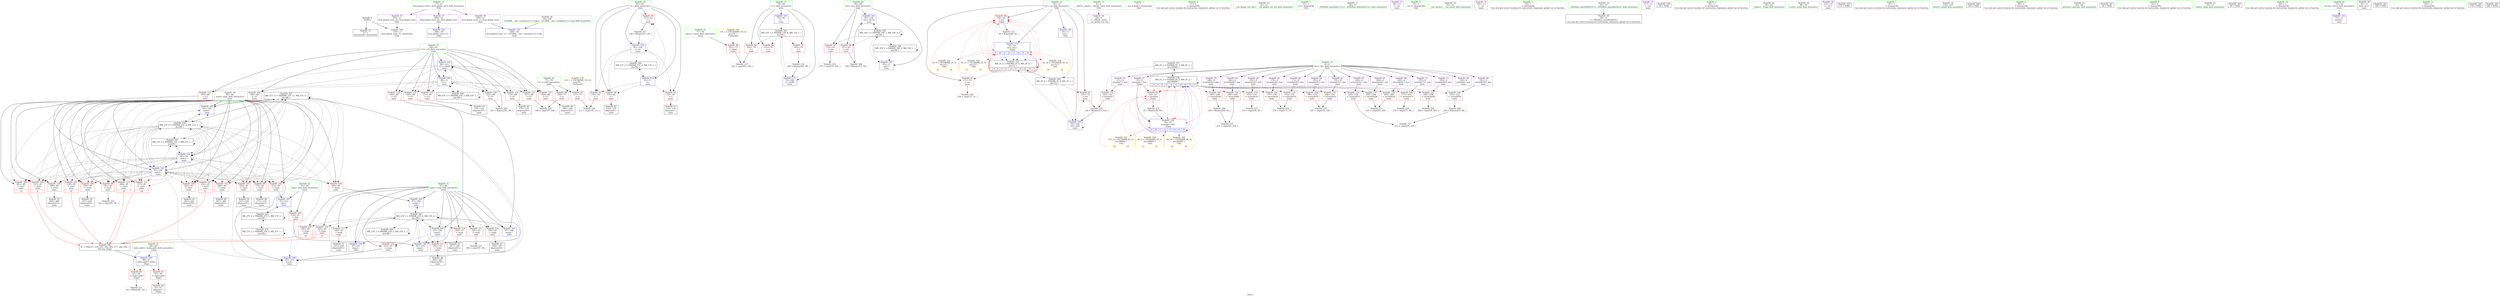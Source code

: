 digraph "SVFG" {
	label="SVFG";

	Node0x5594f64724f0 [shape=record,color=grey,label="{NodeID: 0\nNullPtr}"];
	Node0x5594f64724f0 -> Node0x5594f6486580[style=solid];
	Node0x5594f64724f0 -> Node0x5594f648def0[style=solid];
	Node0x5594f64c2b20 [shape=record,color=black,label="{NodeID: 346\n47 = PHI(237, 239, 253, 263, 265, 277, 280, 282, )\n0th arg _Z2goi }"];
	Node0x5594f64c2b20 -> Node0x5594f648dff0[style=solid];
	Node0x5594f64a6cd0 [shape=record,color=black,label="{NodeID: 263\nMR_15V_3 = PHI(MR_15V_4, MR_15V_2, )\npts\{80 \}\n}"];
	Node0x5594f64a6cd0 -> Node0x5594f6489e50[style=dashed];
	Node0x5594f64a6cd0 -> Node0x5594f6489f20[style=dashed];
	Node0x5594f64a6cd0 -> Node0x5594f6489ff0[style=dashed];
	Node0x5594f64a6cd0 -> Node0x5594f648f1d0[style=dashed];
	Node0x5594f6486d80 [shape=record,color=red,label="{NodeID: 97\n274\<--83\n\<--one\nmain\n}"];
	Node0x5594f6486d80 -> Node0x5594f6493770[style=solid];
	Node0x5594f6470fe0 [shape=record,color=green,label="{NodeID: 14\n10\<--12\ntot\<--tot_field_insensitive\nGlob }"];
	Node0x5594f6470fe0 -> Node0x5594f6489700[style=solid];
	Node0x5594f6470fe0 -> Node0x5594f64897d0[style=solid];
	Node0x5594f6470fe0 -> Node0x5594f64898a0[style=solid];
	Node0x5594f6470fe0 -> Node0x5594f648dbf0[style=solid];
	Node0x5594f6470fe0 -> Node0x5594f648e190[style=solid];
	Node0x5594f6470fe0 -> Node0x5594f648e4d0[style=solid];
	Node0x5594f64878e0 [shape=record,color=red,label="{NodeID: 111\n277\<--85\n\<--maxi\nmain\n|{<s0>14}}"];
	Node0x5594f64878e0:s0 -> Node0x5594f64c2b20[style=solid,color=red];
	Node0x5594f6471900 [shape=record,color=green,label="{NodeID: 28\n81\<--82\ni\<--i_field_insensitive\nmain\n}"];
	Node0x5594f6471900 -> Node0x5594f648a0c0[style=solid];
	Node0x5594f6471900 -> Node0x5594f648a190[style=solid];
	Node0x5594f6471900 -> Node0x5594f648a260[style=solid];
	Node0x5594f6471900 -> Node0x5594f648a330[style=solid];
	Node0x5594f6471900 -> Node0x5594f648e400[style=solid];
	Node0x5594f6471900 -> Node0x5594f648e5a0[style=solid];
	Node0x5594f64926f0 [shape=record,color=grey,label="{NodeID: 208\n158 = Binary(157, 99, )\n}"];
	Node0x5594f64926f0 -> Node0x5594f648e9b0[style=solid];
	Node0x5594f648cbb0 [shape=record,color=red,label="{NodeID: 125\n180\<--89\n\<--i11\nmain\n}"];
	Node0x5594f648cbb0 -> Node0x5594f648eb50[style=solid];
	Node0x5594f6486850 [shape=record,color=black,label="{NodeID: 42\n120\<--119\nidxprom6\<--\nmain\n}"];
	Node0x5594f6493bf0 [shape=record,color=grey,label="{NodeID: 222\n149 = cmp(147, 148, )\n}"];
	Node0x5594f648d710 [shape=record,color=red,label="{NodeID: 139\n229\<--228\n\<--arrayidx52\nmain\n}"];
	Node0x5594f648d710 -> Node0x5594f6493470[style=solid];
	Node0x5594f6488350 [shape=record,color=purple,label="{NodeID: 56\n28\<--4\n\<--_ZStL8__ioinit\n__cxx_global_var_init\n}"];
	Node0x5594f648e330 [shape=record,color=blue,label="{NodeID: 153\n79\<--99\nt\<--\nmain\n}"];
	Node0x5594f648e330 -> Node0x5594f64a6cd0[style=dashed];
	Node0x5594f6488eb0 [shape=record,color=purple,label="{NodeID: 70\n248\<--8\narrayidx62\<--hav\nmain\n}"];
	Node0x5594f6488eb0 -> Node0x5594f648d980[style=solid];
	Node0x5594f648ee90 [shape=record,color=blue,label="{NodeID: 167\n91\<--212\ntmp\<--\nmain\n}"];
	Node0x5594f648ee90 -> Node0x5594f648cfc0[style=dashed];
	Node0x5594f648ee90 -> Node0x5594f64a04d0[style=dashed];
	Node0x5594f6489a40 [shape=record,color=red,label="{NodeID: 84\n61\<--48\n\<--index.addr\n_Z2goi\n}"];
	Node0x5594f6489a40 -> Node0x5594f6492b70[style=solid];
	Node0x5594f6470290 [shape=record,color=green,label="{NodeID: 1\n7\<--1\n__dso_handle\<--dummyObj\nGlob }"];
	Node0x5594f64a71d0 [shape=record,color=black,label="{NodeID: 264\nMR_2V_2 = PHI(MR_2V_5, MR_2V_1, )\npts\{12 \}\n}"];
	Node0x5594f64a71d0 -> Node0x5594f64897d0[style=dashed];
	Node0x5594f64a71d0 -> Node0x5594f648e4d0[style=dashed];
	Node0x5594f64a71d0 -> Node0x5594f649cdd0[style=dashed];
	Node0x5594f6486e50 [shape=record,color=red,label="{NodeID: 98\n161\<--85\n\<--maxi\nmain\n}"];
	Node0x5594f6486e50 -> Node0x5594f64932f0[style=solid];
	Node0x5594f6470010 [shape=record,color=green,label="{NodeID: 15\n17\<--21\nllvm.global_ctors\<--llvm.global_ctors_field_insensitive\nGlob }"];
	Node0x5594f6470010 -> Node0x5594f6489460[style=solid];
	Node0x5594f6470010 -> Node0x5594f6489530[style=solid];
	Node0x5594f6470010 -> Node0x5594f6489600[style=solid];
	Node0x5594f64ab9d0 [shape=record,color=yellow,style=double,label="{NodeID: 278\n11V_1 = ENCHI(MR_11V_0)\npts\{76 \}\nFun[main]}"];
	Node0x5594f64ab9d0 -> Node0x5594f6489be0[style=dashed];
	Node0x5594f64879b0 [shape=record,color=red,label="{NodeID: 112\n280\<--85\n\<--maxi\nmain\n|{<s0>15}}"];
	Node0x5594f64879b0:s0 -> Node0x5594f64c2b20[style=solid,color=red];
	Node0x5594f64719d0 [shape=record,color=green,label="{NodeID: 29\n83\<--84\none\<--one_field_insensitive\nmain\n}"];
	Node0x5594f64719d0 -> Node0x5594f6486cb0[style=solid];
	Node0x5594f64719d0 -> Node0x5594f6486d80[style=solid];
	Node0x5594f64719d0 -> Node0x5594f648e670[style=solid];
	Node0x5594f64719d0 -> Node0x5594f648e9b0[style=solid];
	Node0x5594f6492870 [shape=record,color=grey,label="{NodeID: 209\n250 = Binary(249, 99, )\n}"];
	Node0x5594f6492870 -> Node0x5594f6494070[style=solid];
	Node0x5594f648cc80 [shape=record,color=red,label="{NodeID: 126\n185\<--89\n\<--i11\nmain\n}"];
	Node0x5594f648cc80 -> Node0x5594f648ecf0[style=solid];
	Node0x5594f64868e0 [shape=record,color=black,label="{NodeID: 43\n152\<--151\nidxprom15\<--\nmain\n}"];
	Node0x5594f6493d70 [shape=record,color=grey,label="{NodeID: 223\n155 = cmp(154, 99, )\n}"];
	Node0x5594f648d7e0 [shape=record,color=red,label="{NodeID: 140\n233\<--232\n\<--arrayidx54\nmain\n}"];
	Node0x5594f648d7e0 -> Node0x5594f64923f0[style=solid];
	Node0x5594f6488420 [shape=record,color=purple,label="{NodeID: 57\n53\<--8\narrayidx\<--hav\n_Z2goi\n}"];
	Node0x5594f6488420 -> Node0x5594f6489b10[style=solid];
	Node0x5594f6488420 -> Node0x5594f648e0c0[style=solid];
	Node0x5594f648e400 [shape=record,color=blue,label="{NodeID: 154\n81\<--11\ni\<--\nmain\n}"];
	Node0x5594f648e400 -> Node0x5594f648a0c0[style=dashed];
	Node0x5594f648e400 -> Node0x5594f648a190[style=dashed];
	Node0x5594f648e400 -> Node0x5594f648a260[style=dashed];
	Node0x5594f648e400 -> Node0x5594f648a330[style=dashed];
	Node0x5594f648e400 -> Node0x5594f648e5a0[style=dashed];
	Node0x5594f648e400 -> Node0x5594f64a76d0[style=dashed];
	Node0x5594f6488f80 [shape=record,color=purple,label="{NodeID: 71\n258\<--8\narrayidx68\<--hav\nmain\n}"];
	Node0x5594f6488f80 -> Node0x5594f648da50[style=solid];
	Node0x5594f64a40d0 [shape=record,color=yellow,style=double,label="{NodeID: 334\n2V_16 = CSCHI(MR_2V_5)\npts\{12 \}\nCS[]|{<s0>16|<s1>16}}"];
	Node0x5594f64a40d0:s0 -> Node0x5594f6489700[style=dashed,color=red];
	Node0x5594f64a40d0:s1 -> Node0x5594f648e190[style=dashed,color=red];
	Node0x5594f648ef60 [shape=record,color=blue,label="{NodeID: 168\n85\<--214\nmaxi\<--\nmain\n}"];
	Node0x5594f648ef60 -> Node0x5594f64a18d0[style=dashed];
	Node0x5594f6489b10 [shape=record,color=red,label="{NodeID: 85\n54\<--53\n\<--arrayidx\n_Z2goi\n}"];
	Node0x5594f6489b10 -> Node0x5594f6492cf0[style=solid];
	Node0x5594f646f000 [shape=record,color=green,label="{NodeID: 2\n11\<--1\n\<--dummyObj\nCan only get source location for instruction, argument, global var or function.}"];
	Node0x5594f64a76d0 [shape=record,color=black,label="{NodeID: 265\nMR_17V_2 = PHI(MR_17V_4, MR_17V_1, )\npts\{82 \}\n}"];
	Node0x5594f64a76d0 -> Node0x5594f648e400[style=dashed];
	Node0x5594f6486f20 [shape=record,color=red,label="{NodeID: 99\n170\<--85\n\<--maxi\nmain\n}"];
	Node0x5594f6486f20 -> Node0x5594f6486970[style=solid];
	Node0x5594f64700e0 [shape=record,color=green,label="{NodeID: 16\n22\<--23\n__cxx_global_var_init\<--__cxx_global_var_init_field_insensitive\n}"];
	Node0x5594f64abab0 [shape=record,color=yellow,style=double,label="{NodeID: 279\n13V_1 = ENCHI(MR_13V_0)\npts\{78 \}\nFun[main]}"];
	Node0x5594f64abab0 -> Node0x5594f6489cb0[style=dashed];
	Node0x5594f64abab0 -> Node0x5594f6489d80[style=dashed];
	Node0x5594f6487a80 [shape=record,color=red,label="{NodeID: 113\n167\<--87\n\<--maxj\nmain\n}"];
	Node0x5594f6487a80 -> Node0x5594f6493170[style=solid];
	Node0x5594f6471aa0 [shape=record,color=green,label="{NodeID: 30\n85\<--86\nmaxi\<--maxi_field_insensitive\nmain\n}"];
	Node0x5594f6471aa0 -> Node0x5594f6486e50[style=solid];
	Node0x5594f6471aa0 -> Node0x5594f6486f20[style=solid];
	Node0x5594f6471aa0 -> Node0x5594f6486ff0[style=solid];
	Node0x5594f6471aa0 -> Node0x5594f64870c0[style=solid];
	Node0x5594f6471aa0 -> Node0x5594f6487190[style=solid];
	Node0x5594f6471aa0 -> Node0x5594f6487260[style=solid];
	Node0x5594f6471aa0 -> Node0x5594f6487330[style=solid];
	Node0x5594f6471aa0 -> Node0x5594f6487400[style=solid];
	Node0x5594f6471aa0 -> Node0x5594f64874d0[style=solid];
	Node0x5594f6471aa0 -> Node0x5594f64875a0[style=solid];
	Node0x5594f6471aa0 -> Node0x5594f6487670[style=solid];
	Node0x5594f6471aa0 -> Node0x5594f6487740[style=solid];
	Node0x5594f6471aa0 -> Node0x5594f6487810[style=solid];
	Node0x5594f6471aa0 -> Node0x5594f64878e0[style=solid];
	Node0x5594f6471aa0 -> Node0x5594f64879b0[style=solid];
	Node0x5594f6471aa0 -> Node0x5594f648e740[style=solid];
	Node0x5594f6471aa0 -> Node0x5594f648ea80[style=solid];
	Node0x5594f6471aa0 -> Node0x5594f648ecf0[style=solid];
	Node0x5594f6471aa0 -> Node0x5594f648ef60[style=solid];
	Node0x5594f64929f0 [shape=record,color=grey,label="{NodeID: 210\n124 = Binary(123, 122, )\n}"];
	Node0x5594f64929f0 -> Node0x5594f648e4d0[style=solid];
	Node0x5594f648cd50 [shape=record,color=red,label="{NodeID: 127\n189\<--89\n\<--i11\nmain\n}"];
	Node0x5594f648cd50 -> Node0x5594f6486b10[style=solid];
	Node0x5594f6486970 [shape=record,color=black,label="{NodeID: 44\n171\<--170\nidxprom23\<--\nmain\n}"];
	Node0x5594f6493ef0 [shape=record,color=grey,label="{NodeID: 224\n178 = cmp(173, 177, )\n}"];
	Node0x5594f648d8b0 [shape=record,color=red,label="{NodeID: 141\n245\<--244\n\<--arrayidx60\nmain\n}"];
	Node0x5594f648d8b0 -> Node0x5594f6494070[style=solid];
	Node0x5594f64884f0 [shape=record,color=purple,label="{NodeID: 58\n116\<--8\narrayidx\<--hav\nmain\n}"];
	Node0x5594f649ebd0 [shape=record,color=black,label="{NodeID: 238\nMR_6V_3 = PHI(MR_6V_6, MR_6V_2, )\npts\{90000 \}\n|{|<s15>9|<s16>9|<s17>11|<s18>11|<s19>12|<s20>12|<s21>14|<s22>14|<s23>15|<s24>15}}"];
	Node0x5594f649ebd0 -> Node0x5594f648d160[style=dashed];
	Node0x5594f649ebd0 -> Node0x5594f648d230[style=dashed];
	Node0x5594f649ebd0 -> Node0x5594f648d300[style=dashed];
	Node0x5594f649ebd0 -> Node0x5594f648d3d0[style=dashed];
	Node0x5594f649ebd0 -> Node0x5594f648d4a0[style=dashed];
	Node0x5594f649ebd0 -> Node0x5594f648d570[style=dashed];
	Node0x5594f649ebd0 -> Node0x5594f648d640[style=dashed];
	Node0x5594f649ebd0 -> Node0x5594f648d710[style=dashed];
	Node0x5594f649ebd0 -> Node0x5594f648d7e0[style=dashed];
	Node0x5594f649ebd0 -> Node0x5594f648d8b0[style=dashed];
	Node0x5594f649ebd0 -> Node0x5594f648d980[style=dashed];
	Node0x5594f649ebd0 -> Node0x5594f648da50[style=dashed];
	Node0x5594f649ebd0 -> Node0x5594f648db20[style=dashed];
	Node0x5594f649ebd0 -> Node0x5594f649ebd0[style=dashed];
	Node0x5594f649ebd0 -> Node0x5594f64a94d0[style=dashed];
	Node0x5594f649ebd0:s15 -> Node0x5594f6489b10[style=dashed,color=red];
	Node0x5594f649ebd0:s16 -> Node0x5594f648e0c0[style=dashed,color=red];
	Node0x5594f649ebd0:s17 -> Node0x5594f6489b10[style=dashed,color=red];
	Node0x5594f649ebd0:s18 -> Node0x5594f648e0c0[style=dashed,color=red];
	Node0x5594f649ebd0:s19 -> Node0x5594f6489b10[style=dashed,color=red];
	Node0x5594f649ebd0:s20 -> Node0x5594f648e0c0[style=dashed,color=red];
	Node0x5594f649ebd0:s21 -> Node0x5594f6489b10[style=dashed,color=red];
	Node0x5594f649ebd0:s22 -> Node0x5594f648e0c0[style=dashed,color=red];
	Node0x5594f649ebd0:s23 -> Node0x5594f6489b10[style=dashed,color=red];
	Node0x5594f649ebd0:s24 -> Node0x5594f648e0c0[style=dashed,color=red];
	Node0x5594f648e4d0 [shape=record,color=blue,label="{NodeID: 155\n10\<--124\ntot\<--add\nmain\n}"];
	Node0x5594f648e4d0 -> Node0x5594f64897d0[style=dashed];
	Node0x5594f648e4d0 -> Node0x5594f648e4d0[style=dashed];
	Node0x5594f648e4d0 -> Node0x5594f649cdd0[style=dashed];
	Node0x5594f6489050 [shape=record,color=purple,label="{NodeID: 72\n270\<--8\narrayidx73\<--hav\nmain\n}"];
	Node0x5594f6489050 -> Node0x5594f648db20[style=solid];
	Node0x5594f64a4230 [shape=record,color=yellow,style=double,label="{NodeID: 335\n6V_14 = CSCHI(MR_6V_3)\npts\{90000 \}\nCS[]|{<s0>16|<s1>16}}"];
	Node0x5594f64a4230:s0 -> Node0x5594f6489b10[style=dashed,color=red];
	Node0x5594f64a4230:s1 -> Node0x5594f648e0c0[style=dashed,color=red];
	Node0x5594f648f030 [shape=record,color=blue,label="{NodeID: 169\n87\<--216\nmaxj\<--\nmain\n}"];
	Node0x5594f648f030 -> Node0x5594f649fad0[style=dashed];
	Node0x5594f6489be0 [shape=record,color=red,label="{NodeID: 86\n102\<--75\n\<--times\nmain\n}"];
	Node0x5594f6489be0 -> Node0x5594f6494370[style=solid];
	Node0x5594f646f950 [shape=record,color=green,label="{NodeID: 3\n13\<--1\n.str\<--dummyObj\nGlob }"];
	Node0x5594f64a7bd0 [shape=record,color=black,label="{NodeID: 266\nMR_19V_2 = PHI(MR_19V_3, MR_19V_1, )\npts\{84 \}\n}"];
	Node0x5594f64a7bd0 -> Node0x5594f648e670[style=dashed];
	Node0x5594f64a7bd0 -> Node0x5594f64a7bd0[style=dashed];
	Node0x5594f6486ff0 [shape=record,color=red,label="{NodeID: 100\n183\<--85\n\<--maxi\nmain\n}"];
	Node0x5594f6486ff0 -> Node0x5594f648ec20[style=solid];
	Node0x5594f64711d0 [shape=record,color=green,label="{NodeID: 17\n26\<--27\n_ZNSt8ios_base4InitC1Ev\<--_ZNSt8ios_base4InitC1Ev_field_insensitive\n}"];
	Node0x5594f6487b50 [shape=record,color=red,label="{NodeID: 114\n193\<--87\n\<--maxj\nmain\n}"];
	Node0x5594f6487b50 -> Node0x5594f6486be0[style=solid];
	Node0x5594f6471b70 [shape=record,color=green,label="{NodeID: 31\n87\<--88\nmaxj\<--maxj_field_insensitive\nmain\n}"];
	Node0x5594f6471b70 -> Node0x5594f6487a80[style=solid];
	Node0x5594f6471b70 -> Node0x5594f6487b50[style=solid];
	Node0x5594f6471b70 -> Node0x5594f6487c20[style=solid];
	Node0x5594f6471b70 -> Node0x5594f648c460[style=solid];
	Node0x5594f6471b70 -> Node0x5594f648c530[style=solid];
	Node0x5594f6471b70 -> Node0x5594f648c600[style=solid];
	Node0x5594f6471b70 -> Node0x5594f648c6d0[style=solid];
	Node0x5594f6471b70 -> Node0x5594f648c7a0[style=solid];
	Node0x5594f6471b70 -> Node0x5594f648e810[style=solid];
	Node0x5594f6471b70 -> Node0x5594f648eb50[style=solid];
	Node0x5594f6471b70 -> Node0x5594f648ec20[style=solid];
	Node0x5594f6471b70 -> Node0x5594f648edc0[style=solid];
	Node0x5594f6471b70 -> Node0x5594f648f030[style=solid];
	Node0x5594f6492b70 [shape=record,color=grey,label="{NodeID: 211\n62 = Binary(61, 63, )\n}"];
	Node0x5594f648ce20 [shape=record,color=red,label="{NodeID: 128\n199\<--89\n\<--i11\nmain\n}"];
	Node0x5594f648ce20 -> Node0x5594f648edc0[style=solid];
	Node0x5594f6486a40 [shape=record,color=black,label="{NodeID: 45\n175\<--174\nidxprom25\<--\nmain\n}"];
	Node0x5594f6494070 [shape=record,color=grey,label="{NodeID: 225\n251 = cmp(245, 250, )\n}"];
	Node0x5594f648d980 [shape=record,color=red,label="{NodeID: 142\n249\<--248\n\<--arrayidx62\nmain\n}"];
	Node0x5594f648d980 -> Node0x5594f6492870[style=solid];
	Node0x5594f64885c0 [shape=record,color=purple,label="{NodeID: 59\n121\<--8\narrayidx7\<--hav\nmain\n}"];
	Node0x5594f64885c0 -> Node0x5594f648d090[style=solid];
	Node0x5594f64aee50 [shape=record,color=yellow,style=double,label="{NodeID: 322\n2V_6 = CSCHI(MR_2V_5)\npts\{12 \}\nCS[]|{<s0>10|<s1>10}}"];
	Node0x5594f64aee50:s0 -> Node0x5594f6489700[style=dashed,color=red];
	Node0x5594f64aee50:s1 -> Node0x5594f648e190[style=dashed,color=red];
	Node0x5594f649f0d0 [shape=record,color=black,label="{NodeID: 239\nMR_19V_5 = PHI(MR_19V_7, MR_19V_4, )\npts\{84 \}\n}"];
	Node0x5594f649f0d0 -> Node0x5594f6486cb0[style=dashed];
	Node0x5594f649f0d0 -> Node0x5594f6486d80[style=dashed];
	Node0x5594f649f0d0 -> Node0x5594f648e670[style=dashed];
	Node0x5594f649f0d0 -> Node0x5594f648e9b0[style=dashed];
	Node0x5594f649f0d0 -> Node0x5594f649f0d0[style=dashed];
	Node0x5594f649f0d0 -> Node0x5594f64a7bd0[style=dashed];
	Node0x5594f648e5a0 [shape=record,color=blue,label="{NodeID: 156\n81\<--128\ni\<--inc\nmain\n}"];
	Node0x5594f648e5a0 -> Node0x5594f648a0c0[style=dashed];
	Node0x5594f648e5a0 -> Node0x5594f648a190[style=dashed];
	Node0x5594f648e5a0 -> Node0x5594f648a260[style=dashed];
	Node0x5594f648e5a0 -> Node0x5594f648a330[style=dashed];
	Node0x5594f648e5a0 -> Node0x5594f648e5a0[style=dashed];
	Node0x5594f648e5a0 -> Node0x5594f64a76d0[style=dashed];
	Node0x5594f6489120 [shape=record,color=purple,label="{NodeID: 73\n94\<--13\n\<--.str\nmain\n}"];
	Node0x5594f648f100 [shape=record,color=blue,label="{NodeID: 170\n89\<--223\ni11\<--inc49\nmain\n}"];
	Node0x5594f648f100 -> Node0x5594f648c870[style=dashed];
	Node0x5594f648f100 -> Node0x5594f648c940[style=dashed];
	Node0x5594f648f100 -> Node0x5594f648ca10[style=dashed];
	Node0x5594f648f100 -> Node0x5594f648cae0[style=dashed];
	Node0x5594f648f100 -> Node0x5594f648cbb0[style=dashed];
	Node0x5594f648f100 -> Node0x5594f648cc80[style=dashed];
	Node0x5594f648f100 -> Node0x5594f648cd50[style=dashed];
	Node0x5594f648f100 -> Node0x5594f648ce20[style=dashed];
	Node0x5594f648f100 -> Node0x5594f648cef0[style=dashed];
	Node0x5594f648f100 -> Node0x5594f648e8e0[style=dashed];
	Node0x5594f648f100 -> Node0x5594f648f100[style=dashed];
	Node0x5594f648f100 -> Node0x5594f64a8ad0[style=dashed];
	Node0x5594f6489cb0 [shape=record,color=red,label="{NodeID: 87\n111\<--77\n\<--n\nmain\n}"];
	Node0x5594f6489cb0 -> Node0x5594f64941f0[style=solid];
	Node0x5594f64705d0 [shape=record,color=green,label="{NodeID: 4\n15\<--1\n.str.1\<--dummyObj\nGlob }"];
	Node0x5594f64a80d0 [shape=record,color=black,label="{NodeID: 267\nMR_21V_2 = PHI(MR_21V_3, MR_21V_1, )\npts\{86 \}\n}"];
	Node0x5594f64a80d0 -> Node0x5594f648e740[style=dashed];
	Node0x5594f64a80d0 -> Node0x5594f64a80d0[style=dashed];
	Node0x5594f64870c0 [shape=record,color=red,label="{NodeID: 101\n206\<--85\n\<--maxi\nmain\n}"];
	Node0x5594f64870c0 -> Node0x5594f6487da0[style=solid];
	Node0x5594f64712a0 [shape=record,color=green,label="{NodeID: 18\n32\<--33\n__cxa_atexit\<--__cxa_atexit_field_insensitive\n}"];
	Node0x5594f6487c20 [shape=record,color=red,label="{NodeID: 115\n202\<--87\n\<--maxj\nmain\n}"];
	Node0x5594f6487c20 -> Node0x5594f6487cd0[style=solid];
	Node0x5594f6471c40 [shape=record,color=green,label="{NodeID: 32\n89\<--90\ni11\<--i11_field_insensitive\nmain\n}"];
	Node0x5594f6471c40 -> Node0x5594f648c870[style=solid];
	Node0x5594f6471c40 -> Node0x5594f648c940[style=solid];
	Node0x5594f6471c40 -> Node0x5594f648ca10[style=solid];
	Node0x5594f6471c40 -> Node0x5594f648cae0[style=solid];
	Node0x5594f6471c40 -> Node0x5594f648cbb0[style=solid];
	Node0x5594f6471c40 -> Node0x5594f648cc80[style=solid];
	Node0x5594f6471c40 -> Node0x5594f648cd50[style=solid];
	Node0x5594f6471c40 -> Node0x5594f648ce20[style=solid];
	Node0x5594f6471c40 -> Node0x5594f648cef0[style=solid];
	Node0x5594f6471c40 -> Node0x5594f648e8e0[style=solid];
	Node0x5594f6471c40 -> Node0x5594f648f100[style=solid];
	Node0x5594f6492cf0 [shape=record,color=grey,label="{NodeID: 212\n55 = Binary(54, 56, )\n}"];
	Node0x5594f6492cf0 -> Node0x5594f648e0c0[style=solid];
	Node0x5594f648cef0 [shape=record,color=red,label="{NodeID: 129\n222\<--89\n\<--i11\nmain\n}"];
	Node0x5594f648cef0 -> Node0x5594f64922b0[style=solid];
	Node0x5594f6486b10 [shape=record,color=black,label="{NodeID: 46\n190\<--189\nidxprom32\<--\nmain\n}"];
	Node0x5594f64941f0 [shape=record,color=grey,label="{NodeID: 226\n112 = cmp(110, 111, )\n}"];
	Node0x5594f648da50 [shape=record,color=red,label="{NodeID: 143\n259\<--258\n\<--arrayidx68\nmain\n}"];
	Node0x5594f648da50 -> Node0x5594f64944f0[style=solid];
	Node0x5594f6488690 [shape=record,color=purple,label="{NodeID: 60\n153\<--8\narrayidx16\<--hav\nmain\n}"];
	Node0x5594f6488690 -> Node0x5594f648d160[style=solid];
	Node0x5594f64aefb0 [shape=record,color=yellow,style=double,label="{NodeID: 323\n6V_4 = CSCHI(MR_6V_3)\npts\{90000 \}\nCS[]|{<s0>10|<s1>10}}"];
	Node0x5594f64aefb0:s0 -> Node0x5594f6489b10[style=dashed,color=red];
	Node0x5594f64aefb0:s1 -> Node0x5594f648e0c0[style=dashed,color=red];
	Node0x5594f648e670 [shape=record,color=blue,label="{NodeID: 157\n83\<--11\none\<--\nmain\n}"];
	Node0x5594f648e670 -> Node0x5594f649f0d0[style=dashed];
	Node0x5594f64891f0 [shape=record,color=purple,label="{NodeID: 74\n105\<--13\n\<--.str\nmain\n}"];
	Node0x5594f648f1d0 [shape=record,color=blue,label="{NodeID: 171\n79\<--294\nt\<--inc86\nmain\n}"];
	Node0x5594f648f1d0 -> Node0x5594f64a6cd0[style=dashed];
	Node0x5594f6489d80 [shape=record,color=red,label="{NodeID: 88\n148\<--77\n\<--n\nmain\n}"];
	Node0x5594f6489d80 -> Node0x5594f6493bf0[style=solid];
	Node0x5594f6470430 [shape=record,color=green,label="{NodeID: 5\n18\<--1\n\<--dummyObj\nCan only get source location for instruction, argument, global var or function.}"];
	Node0x5594f64a85d0 [shape=record,color=black,label="{NodeID: 268\nMR_23V_2 = PHI(MR_23V_3, MR_23V_1, )\npts\{88 \}\n}"];
	Node0x5594f64a85d0 -> Node0x5594f648e810[style=dashed];
	Node0x5594f64a85d0 -> Node0x5594f64a85d0[style=dashed];
	Node0x5594f6487190 [shape=record,color=red,label="{NodeID: 102\n212\<--85\n\<--maxi\nmain\n}"];
	Node0x5594f6487190 -> Node0x5594f648ee90[style=solid];
	Node0x5594f6471370 [shape=record,color=green,label="{NodeID: 19\n31\<--37\n_ZNSt8ios_base4InitD1Ev\<--_ZNSt8ios_base4InitD1Ev_field_insensitive\n}"];
	Node0x5594f6471370 -> Node0x5594f64866a0[style=solid];
	Node0x5594f648c460 [shape=record,color=red,label="{NodeID: 116\n214\<--87\n\<--maxj\nmain\n}"];
	Node0x5594f648c460 -> Node0x5594f648ef60[style=solid];
	Node0x5594f6471d10 [shape=record,color=green,label="{NodeID: 33\n91\<--92\ntmp\<--tmp_field_insensitive\nmain\n}"];
	Node0x5594f6471d10 -> Node0x5594f648cfc0[style=solid];
	Node0x5594f6471d10 -> Node0x5594f648ee90[style=solid];
	Node0x5594f6492e70 [shape=record,color=grey,label="{NodeID: 213\n59 = Binary(58, 56, )\n}"];
	Node0x5594f6492e70 -> Node0x5594f648e190[style=solid];
	Node0x5594f648cfc0 [shape=record,color=red,label="{NodeID: 130\n216\<--91\n\<--tmp\nmain\n}"];
	Node0x5594f648cfc0 -> Node0x5594f648f030[style=solid];
	Node0x5594f6486be0 [shape=record,color=black,label="{NodeID: 47\n194\<--193\nidxprom34\<--\nmain\n}"];
	Node0x5594f6494370 [shape=record,color=grey,label="{NodeID: 227\n103 = cmp(101, 102, )\n}"];
	Node0x5594f648db20 [shape=record,color=red,label="{NodeID: 144\n271\<--270\n\<--arrayidx73\nmain\n}"];
	Node0x5594f648db20 -> Node0x5594f64938f0[style=solid];
	Node0x5594f6488760 [shape=record,color=purple,label="{NodeID: 61\n172\<--8\narrayidx24\<--hav\nmain\n}"];
	Node0x5594f6488760 -> Node0x5594f648d230[style=solid];
	Node0x5594f649fad0 [shape=record,color=black,label="{NodeID: 241\nMR_23V_5 = PHI(MR_23V_6, MR_23V_4, )\npts\{88 \}\n}"];
	Node0x5594f649fad0 -> Node0x5594f6487a80[style=dashed];
	Node0x5594f649fad0 -> Node0x5594f6487b50[style=dashed];
	Node0x5594f649fad0 -> Node0x5594f6487c20[style=dashed];
	Node0x5594f649fad0 -> Node0x5594f648c460[style=dashed];
	Node0x5594f649fad0 -> Node0x5594f648c530[style=dashed];
	Node0x5594f649fad0 -> Node0x5594f648c600[style=dashed];
	Node0x5594f649fad0 -> Node0x5594f648c6d0[style=dashed];
	Node0x5594f649fad0 -> Node0x5594f648c7a0[style=dashed];
	Node0x5594f649fad0 -> Node0x5594f648e810[style=dashed];
	Node0x5594f649fad0 -> Node0x5594f648eb50[style=dashed];
	Node0x5594f649fad0 -> Node0x5594f648ec20[style=dashed];
	Node0x5594f649fad0 -> Node0x5594f648edc0[style=dashed];
	Node0x5594f649fad0 -> Node0x5594f648f030[style=dashed];
	Node0x5594f649fad0 -> Node0x5594f649fad0[style=dashed];
	Node0x5594f649fad0 -> Node0x5594f64a85d0[style=dashed];
	Node0x5594f648e740 [shape=record,color=blue,label="{NodeID: 158\n85\<--56\nmaxi\<--\nmain\n}"];
	Node0x5594f648e740 -> Node0x5594f6486e50[style=dashed];
	Node0x5594f648e740 -> Node0x5594f6486f20[style=dashed];
	Node0x5594f648e740 -> Node0x5594f6486ff0[style=dashed];
	Node0x5594f648e740 -> Node0x5594f64870c0[style=dashed];
	Node0x5594f648e740 -> Node0x5594f6487190[style=dashed];
	Node0x5594f648e740 -> Node0x5594f6487260[style=dashed];
	Node0x5594f648e740 -> Node0x5594f6487330[style=dashed];
	Node0x5594f648e740 -> Node0x5594f6487400[style=dashed];
	Node0x5594f648e740 -> Node0x5594f64874d0[style=dashed];
	Node0x5594f648e740 -> Node0x5594f64875a0[style=dashed];
	Node0x5594f648e740 -> Node0x5594f6487670[style=dashed];
	Node0x5594f648e740 -> Node0x5594f6487740[style=dashed];
	Node0x5594f648e740 -> Node0x5594f6487810[style=dashed];
	Node0x5594f648e740 -> Node0x5594f64878e0[style=dashed];
	Node0x5594f648e740 -> Node0x5594f64879b0[style=dashed];
	Node0x5594f648e740 -> Node0x5594f648e740[style=dashed];
	Node0x5594f648e740 -> Node0x5594f648ea80[style=dashed];
	Node0x5594f648e740 -> Node0x5594f648ecf0[style=dashed];
	Node0x5594f648e740 -> Node0x5594f648ef60[style=dashed];
	Node0x5594f648e740 -> Node0x5594f649c3d0[style=dashed];
	Node0x5594f648e740 -> Node0x5594f64a18d0[style=dashed];
	Node0x5594f648e740 -> Node0x5594f64a80d0[style=dashed];
	Node0x5594f64892c0 [shape=record,color=purple,label="{NodeID: 75\n117\<--13\n\<--.str\nmain\n}"];
	Node0x5594f6201d10 [shape=record,color=black,label="{NodeID: 338\n29 = PHI()\n}"];
	Node0x5594f6489e50 [shape=record,color=red,label="{NodeID: 89\n101\<--79\n\<--t\nmain\n}"];
	Node0x5594f6489e50 -> Node0x5594f6494370[style=solid];
	Node0x5594f646fec0 [shape=record,color=green,label="{NodeID: 6\n56\<--1\n\<--dummyObj\nCan only get source location for instruction, argument, global var or function.}"];
	Node0x5594f64a8ad0 [shape=record,color=black,label="{NodeID: 269\nMR_25V_2 = PHI(MR_25V_3, MR_25V_1, )\npts\{90 \}\n}"];
	Node0x5594f64a8ad0 -> Node0x5594f648e8e0[style=dashed];
	Node0x5594f64a8ad0 -> Node0x5594f64a8ad0[style=dashed];
	Node0x5594f6487260 [shape=record,color=red,label="{NodeID: 103\n226\<--85\n\<--maxi\nmain\n}"];
	Node0x5594f6487260 -> Node0x5594f6487e70[style=solid];
	Node0x5594f646fa70 [shape=record,color=green,label="{NodeID: 20\n44\<--45\n_Z2goi\<--_Z2goi_field_insensitive\n}"];
	Node0x5594f648c530 [shape=record,color=red,label="{NodeID: 117\n230\<--87\n\<--maxj\nmain\n}"];
	Node0x5594f648c530 -> Node0x5594f6487f40[style=solid];
	Node0x5594f6471de0 [shape=record,color=green,label="{NodeID: 34\n96\<--97\nscanf\<--scanf_field_insensitive\n}"];
	Node0x5594f6492ff0 [shape=record,color=grey,label="{NodeID: 214\n294 = Binary(293, 99, )\n}"];
	Node0x5594f6492ff0 -> Node0x5594f648f1d0[style=solid];
	Node0x5594f648d090 [shape=record,color=red,label="{NodeID: 131\n122\<--121\n\<--arrayidx7\nmain\n}"];
	Node0x5594f648d090 -> Node0x5594f64929f0[style=solid];
	Node0x5594f6487cd0 [shape=record,color=black,label="{NodeID: 48\n203\<--202\nidxprom39\<--\nmain\n}"];
	Node0x5594f64944f0 [shape=record,color=grey,label="{NodeID: 228\n260 = cmp(259, 261, )\n}"];
	Node0x5594f648dbf0 [shape=record,color=blue,label="{NodeID: 145\n10\<--11\ntot\<--\nGlob }"];
	Node0x5594f648dbf0 -> Node0x5594f64a71d0[style=dashed];
	Node0x5594f6488830 [shape=record,color=purple,label="{NodeID: 62\n176\<--8\narrayidx26\<--hav\nmain\n}"];
	Node0x5594f6488830 -> Node0x5594f648d300[style=solid];
	Node0x5594f648e810 [shape=record,color=blue,label="{NodeID: 159\n87\<--56\nmaxj\<--\nmain\n}"];
	Node0x5594f648e810 -> Node0x5594f649fad0[style=dashed];
	Node0x5594f6489390 [shape=record,color=purple,label="{NodeID: 76\n132\<--15\n\<--.str.1\nmain\n}"];
	Node0x5594f64c2420 [shape=record,color=black,label="{NodeID: 339\n133 = PHI()\n}"];
	Node0x5594f6489f20 [shape=record,color=red,label="{NodeID: 90\n131\<--79\n\<--t\nmain\n}"];
	Node0x5594f646fd70 [shape=record,color=green,label="{NodeID: 7\n63\<--1\n\<--dummyObj\nCan only get source location for instruction, argument, global var or function.}"];
	Node0x5594f64a8fd0 [shape=record,color=black,label="{NodeID: 270\nMR_27V_2 = PHI(MR_27V_3, MR_27V_1, )\npts\{92 \}\n}"];
	Node0x5594f64a8fd0 -> Node0x5594f64a04d0[style=dashed];
	Node0x5594f64a8fd0 -> Node0x5594f64a8fd0[style=dashed];
	Node0x5594f6487330 [shape=record,color=red,label="{NodeID: 104\n237\<--85\n\<--maxi\nmain\n|{<s0>9}}"];
	Node0x5594f6487330:s0 -> Node0x5594f64c2b20[style=solid,color=red];
	Node0x5594f646fb40 [shape=record,color=green,label="{NodeID: 21\n48\<--49\nindex.addr\<--index.addr_field_insensitive\n_Z2goi\n}"];
	Node0x5594f646fb40 -> Node0x5594f6489970[style=solid];
	Node0x5594f646fb40 -> Node0x5594f6489a40[style=solid];
	Node0x5594f646fb40 -> Node0x5594f648dff0[style=solid];
	Node0x5594f648c600 [shape=record,color=red,label="{NodeID: 118\n246\<--87\n\<--maxj\nmain\n}"];
	Node0x5594f648c600 -> Node0x5594f64880e0[style=solid];
	Node0x5594f6471ee0 [shape=record,color=green,label="{NodeID: 35\n134\<--135\nprintf\<--printf_field_insensitive\n}"];
	Node0x5594f6493170 [shape=record,color=grey,label="{NodeID: 215\n168 = cmp(167, 56, )\n}"];
	Node0x5594f648d160 [shape=record,color=red,label="{NodeID: 132\n154\<--153\n\<--arrayidx16\nmain\n}"];
	Node0x5594f648d160 -> Node0x5594f6493d70[style=solid];
	Node0x5594f6487da0 [shape=record,color=black,label="{NodeID: 49\n207\<--206\nidxprom41\<--\nmain\n}"];
	Node0x5594f6494670 [shape=record,color=grey,label="{NodeID: 229\n138 = cmp(137, 11, )\n}"];
	Node0x5594f648dcf0 [shape=record,color=blue,label="{NodeID: 146\n308\<--18\nllvm.global_ctors_0\<--\nGlob }"];
	Node0x5594f6488900 [shape=record,color=purple,label="{NodeID: 63\n191\<--8\narrayidx33\<--hav\nmain\n}"];
	Node0x5594f6488900 -> Node0x5594f648d3d0[style=solid];
	Node0x5594f64a04d0 [shape=record,color=black,label="{NodeID: 243\nMR_27V_4 = PHI(MR_27V_5, MR_27V_3, )\npts\{92 \}\n}"];
	Node0x5594f64a04d0 -> Node0x5594f648ee90[style=dashed];
	Node0x5594f64a04d0 -> Node0x5594f64a04d0[style=dashed];
	Node0x5594f64a04d0 -> Node0x5594f64a8fd0[style=dashed];
	Node0x5594f648e8e0 [shape=record,color=blue,label="{NodeID: 160\n89\<--11\ni11\<--\nmain\n}"];
	Node0x5594f648e8e0 -> Node0x5594f648c870[style=dashed];
	Node0x5594f648e8e0 -> Node0x5594f648c940[style=dashed];
	Node0x5594f648e8e0 -> Node0x5594f648ca10[style=dashed];
	Node0x5594f648e8e0 -> Node0x5594f648cae0[style=dashed];
	Node0x5594f648e8e0 -> Node0x5594f648cbb0[style=dashed];
	Node0x5594f648e8e0 -> Node0x5594f648cc80[style=dashed];
	Node0x5594f648e8e0 -> Node0x5594f648cd50[style=dashed];
	Node0x5594f648e8e0 -> Node0x5594f648ce20[style=dashed];
	Node0x5594f648e8e0 -> Node0x5594f648cef0[style=dashed];
	Node0x5594f648e8e0 -> Node0x5594f648e8e0[style=dashed];
	Node0x5594f648e8e0 -> Node0x5594f648f100[style=dashed];
	Node0x5594f648e8e0 -> Node0x5594f64a8ad0[style=dashed];
	Node0x5594f6489460 [shape=record,color=purple,label="{NodeID: 77\n308\<--17\nllvm.global_ctors_0\<--llvm.global_ctors\nGlob }"];
	Node0x5594f6489460 -> Node0x5594f648dcf0[style=solid];
	Node0x5594f64c2520 [shape=record,color=black,label="{NodeID: 340\n140 = PHI()\n}"];
	Node0x5594f6489ff0 [shape=record,color=red,label="{NodeID: 91\n293\<--79\n\<--t\nmain\n}"];
	Node0x5594f6489ff0 -> Node0x5594f6492ff0[style=solid];
	Node0x5594f646f120 [shape=record,color=green,label="{NodeID: 8\n99\<--1\n\<--dummyObj\nCan only get source location for instruction, argument, global var or function.}"];
	Node0x5594f64a94d0 [shape=record,color=black,label="{NodeID: 271\nMR_6V_2 = PHI(MR_6V_3, MR_6V_1, )\npts\{90000 \}\n}"];
	Node0x5594f64a94d0 -> Node0x5594f648d090[style=dashed];
	Node0x5594f64a94d0 -> Node0x5594f649ebd0[style=dashed];
	Node0x5594f6487400 [shape=record,color=red,label="{NodeID: 105\n239\<--85\n\<--maxi\nmain\n|{<s0>10}}"];
	Node0x5594f6487400:s0 -> Node0x5594f64c2b20[style=solid,color=red];
	Node0x5594f646fc10 [shape=record,color=green,label="{NodeID: 22\n65\<--66\nputchar\<--putchar_field_insensitive\n}"];
	Node0x5594f648c6d0 [shape=record,color=red,label="{NodeID: 119\n265\<--87\n\<--maxj\nmain\n|{<s0>13}}"];
	Node0x5594f648c6d0:s0 -> Node0x5594f64c2b20[style=solid,color=red];
	Node0x5594f6471fe0 [shape=record,color=green,label="{NodeID: 36\n19\<--304\n_GLOBAL__sub_I_lmzqwer2_0_0.cpp\<--_GLOBAL__sub_I_lmzqwer2_0_0.cpp_field_insensitive\n}"];
	Node0x5594f6471fe0 -> Node0x5594f648ddf0[style=solid];
	Node0x5594f64932f0 [shape=record,color=grey,label="{NodeID: 216\n162 = cmp(161, 56, )\n}"];
	Node0x5594f648d230 [shape=record,color=red,label="{NodeID: 133\n173\<--172\n\<--arrayidx24\nmain\n}"];
	Node0x5594f648d230 -> Node0x5594f6493ef0[style=solid];
	Node0x5594f6487e70 [shape=record,color=black,label="{NodeID: 50\n227\<--226\nidxprom51\<--\nmain\n}"];
	Node0x5594f649c3d0 [shape=record,color=black,label="{NodeID: 230\nMR_21V_8 = PHI(MR_21V_9, MR_21V_5, )\npts\{86 \}\n}"];
	Node0x5594f649c3d0 -> Node0x5594f6486e50[style=dashed];
	Node0x5594f649c3d0 -> Node0x5594f6486f20[style=dashed];
	Node0x5594f649c3d0 -> Node0x5594f6486ff0[style=dashed];
	Node0x5594f649c3d0 -> Node0x5594f64870c0[style=dashed];
	Node0x5594f649c3d0 -> Node0x5594f6487190[style=dashed];
	Node0x5594f649c3d0 -> Node0x5594f6487260[style=dashed];
	Node0x5594f649c3d0 -> Node0x5594f6487330[style=dashed];
	Node0x5594f649c3d0 -> Node0x5594f6487400[style=dashed];
	Node0x5594f649c3d0 -> Node0x5594f64874d0[style=dashed];
	Node0x5594f649c3d0 -> Node0x5594f64875a0[style=dashed];
	Node0x5594f649c3d0 -> Node0x5594f6487670[style=dashed];
	Node0x5594f649c3d0 -> Node0x5594f6487740[style=dashed];
	Node0x5594f649c3d0 -> Node0x5594f6487810[style=dashed];
	Node0x5594f649c3d0 -> Node0x5594f64878e0[style=dashed];
	Node0x5594f649c3d0 -> Node0x5594f64879b0[style=dashed];
	Node0x5594f649c3d0 -> Node0x5594f648e740[style=dashed];
	Node0x5594f649c3d0 -> Node0x5594f648ea80[style=dashed];
	Node0x5594f649c3d0 -> Node0x5594f648ecf0[style=dashed];
	Node0x5594f649c3d0 -> Node0x5594f648ef60[style=dashed];
	Node0x5594f649c3d0 -> Node0x5594f649c3d0[style=dashed];
	Node0x5594f649c3d0 -> Node0x5594f64a18d0[style=dashed];
	Node0x5594f649c3d0 -> Node0x5594f64a80d0[style=dashed];
	Node0x5594f648ddf0 [shape=record,color=blue,label="{NodeID: 147\n309\<--19\nllvm.global_ctors_1\<--_GLOBAL__sub_I_lmzqwer2_0_0.cpp\nGlob }"];
	Node0x5594f64889d0 [shape=record,color=purple,label="{NodeID: 64\n195\<--8\narrayidx35\<--hav\nmain\n}"];
	Node0x5594f64889d0 -> Node0x5594f648d4a0[style=solid];
	Node0x5594f648e9b0 [shape=record,color=blue,label="{NodeID: 161\n83\<--158\none\<--inc18\nmain\n}"];
	Node0x5594f648e9b0 -> Node0x5594f649f0d0[style=dashed];
	Node0x5594f6489530 [shape=record,color=purple,label="{NodeID: 78\n309\<--17\nllvm.global_ctors_1\<--llvm.global_ctors\nGlob }"];
	Node0x5594f6489530 -> Node0x5594f648ddf0[style=solid];
	Node0x5594f64c2620 [shape=record,color=black,label="{NodeID: 341\n64 = PHI()\n}"];
	Node0x5594f648a0c0 [shape=record,color=red,label="{NodeID: 92\n110\<--81\n\<--i\nmain\n}"];
	Node0x5594f648a0c0 -> Node0x5594f64941f0[style=solid];
	Node0x5594f646f1f0 [shape=record,color=green,label="{NodeID: 9\n141\<--1\n\<--dummyObj\nCan only get source location for instruction, argument, global var or function.}"];
	Node0x5594f64874d0 [shape=record,color=red,label="{NodeID: 106\n242\<--85\n\<--maxi\nmain\n}"];
	Node0x5594f64874d0 -> Node0x5594f6488010[style=solid];
	Node0x5594f64706d0 [shape=record,color=green,label="{NodeID: 23\n70\<--71\nmain\<--main_field_insensitive\n}"];
	Node0x5594f648c7a0 [shape=record,color=red,label="{NodeID: 120\n282\<--87\n\<--maxj\nmain\n|{<s0>16}}"];
	Node0x5594f648c7a0:s0 -> Node0x5594f64c2b20[style=solid,color=red];
	Node0x5594f6486580 [shape=record,color=black,label="{NodeID: 37\n2\<--3\ndummyVal\<--dummyVal\n}"];
	Node0x5594f6493470 [shape=record,color=grey,label="{NodeID: 217\n235 = cmp(229, 234, )\n}"];
	Node0x5594f648d300 [shape=record,color=red,label="{NodeID: 134\n177\<--176\n\<--arrayidx26\nmain\n}"];
	Node0x5594f648d300 -> Node0x5594f6493ef0[style=solid];
	Node0x5594f6487f40 [shape=record,color=black,label="{NodeID: 51\n231\<--230\nidxprom53\<--\nmain\n}"];
	Node0x5594f648def0 [shape=record,color=blue, style = dotted,label="{NodeID: 148\n310\<--3\nllvm.global_ctors_2\<--dummyVal\nGlob }"];
	Node0x5594f6488aa0 [shape=record,color=purple,label="{NodeID: 65\n204\<--8\narrayidx40\<--hav\nmain\n}"];
	Node0x5594f6488aa0 -> Node0x5594f648d570[style=solid];
	Node0x5594f64af510 [shape=record,color=yellow,style=double,label="{NodeID: 328\n2V_11 = CSCHI(MR_2V_5)\npts\{12 \}\nCS[]|{<s0>13|<s1>13}}"];
	Node0x5594f64af510:s0 -> Node0x5594f6489700[style=dashed,color=red];
	Node0x5594f64af510:s1 -> Node0x5594f648e190[style=dashed,color=red];
	Node0x5594f648ea80 [shape=record,color=blue,label="{NodeID: 162\n85\<--164\nmaxi\<--\nmain\n}"];
	Node0x5594f648ea80 -> Node0x5594f6486e50[style=dashed];
	Node0x5594f648ea80 -> Node0x5594f6486f20[style=dashed];
	Node0x5594f648ea80 -> Node0x5594f6486ff0[style=dashed];
	Node0x5594f648ea80 -> Node0x5594f64870c0[style=dashed];
	Node0x5594f648ea80 -> Node0x5594f6487190[style=dashed];
	Node0x5594f648ea80 -> Node0x5594f6487260[style=dashed];
	Node0x5594f648ea80 -> Node0x5594f6487330[style=dashed];
	Node0x5594f648ea80 -> Node0x5594f6487400[style=dashed];
	Node0x5594f648ea80 -> Node0x5594f64874d0[style=dashed];
	Node0x5594f648ea80 -> Node0x5594f64875a0[style=dashed];
	Node0x5594f648ea80 -> Node0x5594f6487670[style=dashed];
	Node0x5594f648ea80 -> Node0x5594f6487740[style=dashed];
	Node0x5594f648ea80 -> Node0x5594f6487810[style=dashed];
	Node0x5594f648ea80 -> Node0x5594f64878e0[style=dashed];
	Node0x5594f648ea80 -> Node0x5594f64879b0[style=dashed];
	Node0x5594f648ea80 -> Node0x5594f648e740[style=dashed];
	Node0x5594f648ea80 -> Node0x5594f648ea80[style=dashed];
	Node0x5594f648ea80 -> Node0x5594f648ecf0[style=dashed];
	Node0x5594f648ea80 -> Node0x5594f648ef60[style=dashed];
	Node0x5594f648ea80 -> Node0x5594f649c3d0[style=dashed];
	Node0x5594f648ea80 -> Node0x5594f64a18d0[style=dashed];
	Node0x5594f648ea80 -> Node0x5594f64a80d0[style=dashed];
	Node0x5594f6489600 [shape=record,color=purple,label="{NodeID: 79\n310\<--17\nllvm.global_ctors_2\<--llvm.global_ctors\nGlob }"];
	Node0x5594f6489600 -> Node0x5594f648def0[style=solid];
	Node0x5594f64c2720 [shape=record,color=black,label="{NodeID: 342\n95 = PHI()\n}"];
	Node0x5594f648a190 [shape=record,color=red,label="{NodeID: 93\n114\<--81\n\<--i\nmain\n}"];
	Node0x5594f648a190 -> Node0x5594f64867c0[style=solid];
	Node0x5594f646f360 [shape=record,color=green,label="{NodeID: 10\n261\<--1\n\<--dummyObj\nCan only get source location for instruction, argument, global var or function.}"];
	Node0x5594f64875a0 [shape=record,color=red,label="{NodeID: 107\n253\<--85\n\<--maxi\nmain\n|{<s0>11}}"];
	Node0x5594f64875a0:s0 -> Node0x5594f64c2b20[style=solid,color=red];
	Node0x5594f64707a0 [shape=record,color=green,label="{NodeID: 24\n73\<--74\nretval\<--retval_field_insensitive\nmain\n}"];
	Node0x5594f64707a0 -> Node0x5594f648e260[style=solid];
	Node0x5594f648c870 [shape=record,color=red,label="{NodeID: 121\n147\<--89\n\<--i11\nmain\n}"];
	Node0x5594f648c870 -> Node0x5594f6493bf0[style=solid];
	Node0x5594f6486610 [shape=record,color=black,label="{NodeID: 38\n72\<--11\nmain_ret\<--\nmain\n}"];
	Node0x5594f64935f0 [shape=record,color=grey,label="{NodeID: 218\n197 = cmp(192, 196, )\n}"];
	Node0x5594f648d3d0 [shape=record,color=red,label="{NodeID: 135\n192\<--191\n\<--arrayidx33\nmain\n}"];
	Node0x5594f648d3d0 -> Node0x5594f64935f0[style=solid];
	Node0x5594f6488010 [shape=record,color=black,label="{NodeID: 52\n243\<--242\nidxprom59\<--\nmain\n}"];
	Node0x5594f649cdd0 [shape=record,color=black,label="{NodeID: 232\nMR_2V_5 = PHI(MR_2V_8, MR_2V_3, )\npts\{12 \}\n|{|<s3>9|<s4>9|<s5>11|<s6>11|<s7>12|<s8>12|<s9>14|<s10>14|<s11>15|<s12>15}}"];
	Node0x5594f649cdd0 -> Node0x5594f64898a0[style=dashed];
	Node0x5594f649cdd0 -> Node0x5594f649cdd0[style=dashed];
	Node0x5594f649cdd0 -> Node0x5594f64a71d0[style=dashed];
	Node0x5594f649cdd0:s3 -> Node0x5594f6489700[style=dashed,color=red];
	Node0x5594f649cdd0:s4 -> Node0x5594f648e190[style=dashed,color=red];
	Node0x5594f649cdd0:s5 -> Node0x5594f6489700[style=dashed,color=red];
	Node0x5594f649cdd0:s6 -> Node0x5594f648e190[style=dashed,color=red];
	Node0x5594f649cdd0:s7 -> Node0x5594f6489700[style=dashed,color=red];
	Node0x5594f649cdd0:s8 -> Node0x5594f648e190[style=dashed,color=red];
	Node0x5594f649cdd0:s9 -> Node0x5594f6489700[style=dashed,color=red];
	Node0x5594f649cdd0:s10 -> Node0x5594f648e190[style=dashed,color=red];
	Node0x5594f649cdd0:s11 -> Node0x5594f6489700[style=dashed,color=red];
	Node0x5594f649cdd0:s12 -> Node0x5594f648e190[style=dashed,color=red];
	Node0x5594f648dff0 [shape=record,color=blue,label="{NodeID: 149\n48\<--47\nindex.addr\<--index\n_Z2goi\n}"];
	Node0x5594f648dff0 -> Node0x5594f6489970[style=dashed];
	Node0x5594f648dff0 -> Node0x5594f6489a40[style=dashed];
	Node0x5594f6488b70 [shape=record,color=purple,label="{NodeID: 66\n208\<--8\narrayidx42\<--hav\nmain\n}"];
	Node0x5594f6488b70 -> Node0x5594f648d640[style=solid];
	Node0x5594f64af670 [shape=record,color=yellow,style=double,label="{NodeID: 329\n6V_9 = CSCHI(MR_6V_3)\npts\{90000 \}\nCS[]|{<s0>13|<s1>13}}"];
	Node0x5594f64af670:s0 -> Node0x5594f6489b10[style=dashed,color=red];
	Node0x5594f64af670:s1 -> Node0x5594f648e0c0[style=dashed,color=red];
	Node0x5594f648eb50 [shape=record,color=blue,label="{NodeID: 163\n87\<--180\nmaxj\<--\nmain\n}"];
	Node0x5594f648eb50 -> Node0x5594f649fad0[style=dashed];
	Node0x5594f6489700 [shape=record,color=red,label="{NodeID: 80\n58\<--10\n\<--tot\n_Z2goi\n}"];
	Node0x5594f6489700 -> Node0x5594f6492e70[style=solid];
	Node0x5594f64c2820 [shape=record,color=black,label="{NodeID: 343\n106 = PHI()\n}"];
	Node0x5594f648a260 [shape=record,color=red,label="{NodeID: 94\n119\<--81\n\<--i\nmain\n}"];
	Node0x5594f648a260 -> Node0x5594f6486850[style=solid];
	Node0x5594f646f430 [shape=record,color=green,label="{NodeID: 11\n291\<--1\n\<--dummyObj\nCan only get source location for instruction, argument, global var or function.}"];
	Node0x5594f6487670 [shape=record,color=red,label="{NodeID: 108\n256\<--85\n\<--maxi\nmain\n}"];
	Node0x5594f6487670 -> Node0x5594f64881b0[style=solid];
	Node0x5594f6470870 [shape=record,color=green,label="{NodeID: 25\n75\<--76\ntimes\<--times_field_insensitive\nmain\n}"];
	Node0x5594f6470870 -> Node0x5594f6489be0[style=solid];
	Node0x5594f64922b0 [shape=record,color=grey,label="{NodeID: 205\n223 = Binary(222, 99, )\n}"];
	Node0x5594f64922b0 -> Node0x5594f648f100[style=solid];
	Node0x5594f648c940 [shape=record,color=red,label="{NodeID: 122\n151\<--89\n\<--i11\nmain\n}"];
	Node0x5594f648c940 -> Node0x5594f64868e0[style=solid];
	Node0x5594f64866a0 [shape=record,color=black,label="{NodeID: 39\n30\<--31\n\<--_ZNSt8ios_base4InitD1Ev\nCan only get source location for instruction, argument, global var or function.}"];
	Node0x5594f6493770 [shape=record,color=grey,label="{NodeID: 219\n275 = cmp(274, 261, )\n}"];
	Node0x5594f648d4a0 [shape=record,color=red,label="{NodeID: 136\n196\<--195\n\<--arrayidx35\nmain\n}"];
	Node0x5594f648d4a0 -> Node0x5594f64935f0[style=solid];
	Node0x5594f64880e0 [shape=record,color=black,label="{NodeID: 53\n247\<--246\nidxprom61\<--\nmain\n}"];
	Node0x5594f648e0c0 [shape=record,color=blue,label="{NodeID: 150\n53\<--55\narrayidx\<--dec\n_Z2goi\n|{<s0>9|<s1>10|<s2>11|<s3>12|<s4>13|<s5>14|<s6>15|<s7>16}}"];
	Node0x5594f648e0c0:s0 -> Node0x5594f64aefb0[style=dashed,color=blue];
	Node0x5594f648e0c0:s1 -> Node0x5594f649ebd0[style=dashed,color=blue];
	Node0x5594f648e0c0:s2 -> Node0x5594f649ebd0[style=dashed,color=blue];
	Node0x5594f648e0c0:s3 -> Node0x5594f64af670[style=dashed,color=blue];
	Node0x5594f648e0c0:s4 -> Node0x5594f649ebd0[style=dashed,color=blue];
	Node0x5594f648e0c0:s5 -> Node0x5594f649ebd0[style=dashed,color=blue];
	Node0x5594f648e0c0:s6 -> Node0x5594f64a4230[style=dashed,color=blue];
	Node0x5594f648e0c0:s7 -> Node0x5594f649ebd0[style=dashed,color=blue];
	Node0x5594f6488c40 [shape=record,color=purple,label="{NodeID: 67\n228\<--8\narrayidx52\<--hav\nmain\n}"];
	Node0x5594f6488c40 -> Node0x5594f648d710[style=solid];
	Node0x5594f64a18d0 [shape=record,color=black,label="{NodeID: 247\nMR_21V_12 = PHI(MR_21V_11, MR_21V_5, )\npts\{86 \}\n}"];
	Node0x5594f64a18d0 -> Node0x5594f6486e50[style=dashed];
	Node0x5594f64a18d0 -> Node0x5594f6486f20[style=dashed];
	Node0x5594f64a18d0 -> Node0x5594f6486ff0[style=dashed];
	Node0x5594f64a18d0 -> Node0x5594f64870c0[style=dashed];
	Node0x5594f64a18d0 -> Node0x5594f6487190[style=dashed];
	Node0x5594f64a18d0 -> Node0x5594f6487260[style=dashed];
	Node0x5594f64a18d0 -> Node0x5594f6487330[style=dashed];
	Node0x5594f64a18d0 -> Node0x5594f6487400[style=dashed];
	Node0x5594f64a18d0 -> Node0x5594f64874d0[style=dashed];
	Node0x5594f64a18d0 -> Node0x5594f64875a0[style=dashed];
	Node0x5594f64a18d0 -> Node0x5594f6487670[style=dashed];
	Node0x5594f64a18d0 -> Node0x5594f6487740[style=dashed];
	Node0x5594f64a18d0 -> Node0x5594f6487810[style=dashed];
	Node0x5594f64a18d0 -> Node0x5594f64878e0[style=dashed];
	Node0x5594f64a18d0 -> Node0x5594f64879b0[style=dashed];
	Node0x5594f64a18d0 -> Node0x5594f648e740[style=dashed];
	Node0x5594f64a18d0 -> Node0x5594f648ea80[style=dashed];
	Node0x5594f64a18d0 -> Node0x5594f648ecf0[style=dashed];
	Node0x5594f64a18d0 -> Node0x5594f648ef60[style=dashed];
	Node0x5594f64a18d0 -> Node0x5594f649c3d0[style=dashed];
	Node0x5594f64a18d0 -> Node0x5594f64a18d0[style=dashed];
	Node0x5594f64a18d0 -> Node0x5594f64a80d0[style=dashed];
	Node0x5594f648ec20 [shape=record,color=blue,label="{NodeID: 164\n87\<--183\nmaxj\<--\nmain\n}"];
	Node0x5594f648ec20 -> Node0x5594f649fad0[style=dashed];
	Node0x5594f64897d0 [shape=record,color=red,label="{NodeID: 81\n123\<--10\n\<--tot\nmain\n}"];
	Node0x5594f64897d0 -> Node0x5594f64929f0[style=solid];
	Node0x5594f64c2920 [shape=record,color=black,label="{NodeID: 344\n118 = PHI()\n}"];
	Node0x5594f648a330 [shape=record,color=red,label="{NodeID: 95\n127\<--81\n\<--i\nmain\n}"];
	Node0x5594f648a330 -> Node0x5594f6492570[style=solid];
	Node0x5594f6470e80 [shape=record,color=green,label="{NodeID: 12\n4\<--6\n_ZStL8__ioinit\<--_ZStL8__ioinit_field_insensitive\nGlob }"];
	Node0x5594f6470e80 -> Node0x5594f6488350[style=solid];
	Node0x5594f6487740 [shape=record,color=red,label="{NodeID: 109\n263\<--85\n\<--maxi\nmain\n|{<s0>12}}"];
	Node0x5594f6487740:s0 -> Node0x5594f64c2b20[style=solid,color=red];
	Node0x5594f6470940 [shape=record,color=green,label="{NodeID: 26\n77\<--78\nn\<--n_field_insensitive\nmain\n}"];
	Node0x5594f6470940 -> Node0x5594f6489cb0[style=solid];
	Node0x5594f6470940 -> Node0x5594f6489d80[style=solid];
	Node0x5594f64923f0 [shape=record,color=grey,label="{NodeID: 206\n234 = Binary(233, 99, )\n}"];
	Node0x5594f64923f0 -> Node0x5594f6493470[style=solid];
	Node0x5594f648ca10 [shape=record,color=red,label="{NodeID: 123\n164\<--89\n\<--i11\nmain\n}"];
	Node0x5594f648ca10 -> Node0x5594f648ea80[style=solid];
	Node0x5594f6486730 [shape=record,color=black,label="{NodeID: 40\n52\<--51\nidxprom\<--\n_Z2goi\n}"];
	Node0x5594f64938f0 [shape=record,color=grey,label="{NodeID: 220\n272 = cmp(271, 99, )\n}"];
	Node0x5594f648d570 [shape=record,color=red,label="{NodeID: 137\n205\<--204\n\<--arrayidx40\nmain\n}"];
	Node0x5594f648d570 -> Node0x5594f6493a70[style=solid];
	Node0x5594f64881b0 [shape=record,color=black,label="{NodeID: 54\n257\<--256\nidxprom67\<--\nmain\n}"];
	Node0x5594f648e190 [shape=record,color=blue,label="{NodeID: 151\n10\<--59\ntot\<--dec1\n_Z2goi\n|{<s0>9|<s1>10|<s2>11|<s3>12|<s4>13|<s5>14|<s6>15|<s7>16}}"];
	Node0x5594f648e190:s0 -> Node0x5594f64aee50[style=dashed,color=blue];
	Node0x5594f648e190:s1 -> Node0x5594f649cdd0[style=dashed,color=blue];
	Node0x5594f648e190:s2 -> Node0x5594f649cdd0[style=dashed,color=blue];
	Node0x5594f648e190:s3 -> Node0x5594f64af510[style=dashed,color=blue];
	Node0x5594f648e190:s4 -> Node0x5594f649cdd0[style=dashed,color=blue];
	Node0x5594f648e190:s5 -> Node0x5594f649cdd0[style=dashed,color=blue];
	Node0x5594f648e190:s6 -> Node0x5594f64a40d0[style=dashed,color=blue];
	Node0x5594f648e190:s7 -> Node0x5594f649cdd0[style=dashed,color=blue];
	Node0x5594f6488d10 [shape=record,color=purple,label="{NodeID: 68\n232\<--8\narrayidx54\<--hav\nmain\n}"];
	Node0x5594f6488d10 -> Node0x5594f648d7e0[style=solid];
	Node0x5594f648ecf0 [shape=record,color=blue,label="{NodeID: 165\n85\<--185\nmaxi\<--\nmain\n}"];
	Node0x5594f648ecf0 -> Node0x5594f649c3d0[style=dashed];
	Node0x5594f64898a0 [shape=record,color=red,label="{NodeID: 82\n137\<--10\n\<--tot\nmain\n}"];
	Node0x5594f64898a0 -> Node0x5594f6494670[style=solid];
	Node0x5594f64c2a20 [shape=record,color=black,label="{NodeID: 345\n290 = PHI()\n}"];
	Node0x5594f6486cb0 [shape=record,color=red,label="{NodeID: 96\n157\<--83\n\<--one\nmain\n}"];
	Node0x5594f6486cb0 -> Node0x5594f64926f0[style=solid];
	Node0x5594f6470f10 [shape=record,color=green,label="{NodeID: 13\n8\<--9\nhav\<--hav_field_insensitive\nGlob }"];
	Node0x5594f6470f10 -> Node0x5594f6488420[style=solid];
	Node0x5594f6470f10 -> Node0x5594f64884f0[style=solid];
	Node0x5594f6470f10 -> Node0x5594f64885c0[style=solid];
	Node0x5594f6470f10 -> Node0x5594f6488690[style=solid];
	Node0x5594f6470f10 -> Node0x5594f6488760[style=solid];
	Node0x5594f6470f10 -> Node0x5594f6488830[style=solid];
	Node0x5594f6470f10 -> Node0x5594f6488900[style=solid];
	Node0x5594f6470f10 -> Node0x5594f64889d0[style=solid];
	Node0x5594f6470f10 -> Node0x5594f6488aa0[style=solid];
	Node0x5594f6470f10 -> Node0x5594f6488b70[style=solid];
	Node0x5594f6470f10 -> Node0x5594f6488c40[style=solid];
	Node0x5594f6470f10 -> Node0x5594f6488d10[style=solid];
	Node0x5594f6470f10 -> Node0x5594f6488de0[style=solid];
	Node0x5594f6470f10 -> Node0x5594f6488eb0[style=solid];
	Node0x5594f6470f10 -> Node0x5594f6488f80[style=solid];
	Node0x5594f6470f10 -> Node0x5594f6489050[style=solid];
	Node0x5594f6487810 [shape=record,color=red,label="{NodeID: 110\n268\<--85\n\<--maxi\nmain\n}"];
	Node0x5594f6487810 -> Node0x5594f6488280[style=solid];
	Node0x5594f6471830 [shape=record,color=green,label="{NodeID: 27\n79\<--80\nt\<--t_field_insensitive\nmain\n}"];
	Node0x5594f6471830 -> Node0x5594f6489e50[style=solid];
	Node0x5594f6471830 -> Node0x5594f6489f20[style=solid];
	Node0x5594f6471830 -> Node0x5594f6489ff0[style=solid];
	Node0x5594f6471830 -> Node0x5594f648e330[style=solid];
	Node0x5594f6471830 -> Node0x5594f648f1d0[style=solid];
	Node0x5594f6492570 [shape=record,color=grey,label="{NodeID: 207\n128 = Binary(127, 99, )\n}"];
	Node0x5594f6492570 -> Node0x5594f648e5a0[style=solid];
	Node0x5594f648cae0 [shape=record,color=red,label="{NodeID: 124\n174\<--89\n\<--i11\nmain\n}"];
	Node0x5594f648cae0 -> Node0x5594f6486a40[style=solid];
	Node0x5594f64867c0 [shape=record,color=black,label="{NodeID: 41\n115\<--114\nidxprom\<--\nmain\n}"];
	Node0x5594f6493a70 [shape=record,color=grey,label="{NodeID: 221\n210 = cmp(205, 209, )\n}"];
	Node0x5594f648d640 [shape=record,color=red,label="{NodeID: 138\n209\<--208\n\<--arrayidx42\nmain\n}"];
	Node0x5594f648d640 -> Node0x5594f6493a70[style=solid];
	Node0x5594f6488280 [shape=record,color=black,label="{NodeID: 55\n269\<--268\nidxprom72\<--\nmain\n}"];
	Node0x5594f648e260 [shape=record,color=blue,label="{NodeID: 152\n73\<--11\nretval\<--\nmain\n}"];
	Node0x5594f6488de0 [shape=record,color=purple,label="{NodeID: 69\n244\<--8\narrayidx60\<--hav\nmain\n}"];
	Node0x5594f6488de0 -> Node0x5594f648d8b0[style=solid];
	Node0x5594f648edc0 [shape=record,color=blue,label="{NodeID: 166\n87\<--199\nmaxj\<--\nmain\n}"];
	Node0x5594f648edc0 -> Node0x5594f6487c20[style=dashed];
	Node0x5594f648edc0 -> Node0x5594f648c460[style=dashed];
	Node0x5594f648edc0 -> Node0x5594f648f030[style=dashed];
	Node0x5594f648edc0 -> Node0x5594f649fad0[style=dashed];
	Node0x5594f6489970 [shape=record,color=red,label="{NodeID: 83\n51\<--48\n\<--index.addr\n_Z2goi\n}"];
	Node0x5594f6489970 -> Node0x5594f6486730[style=solid];
}
